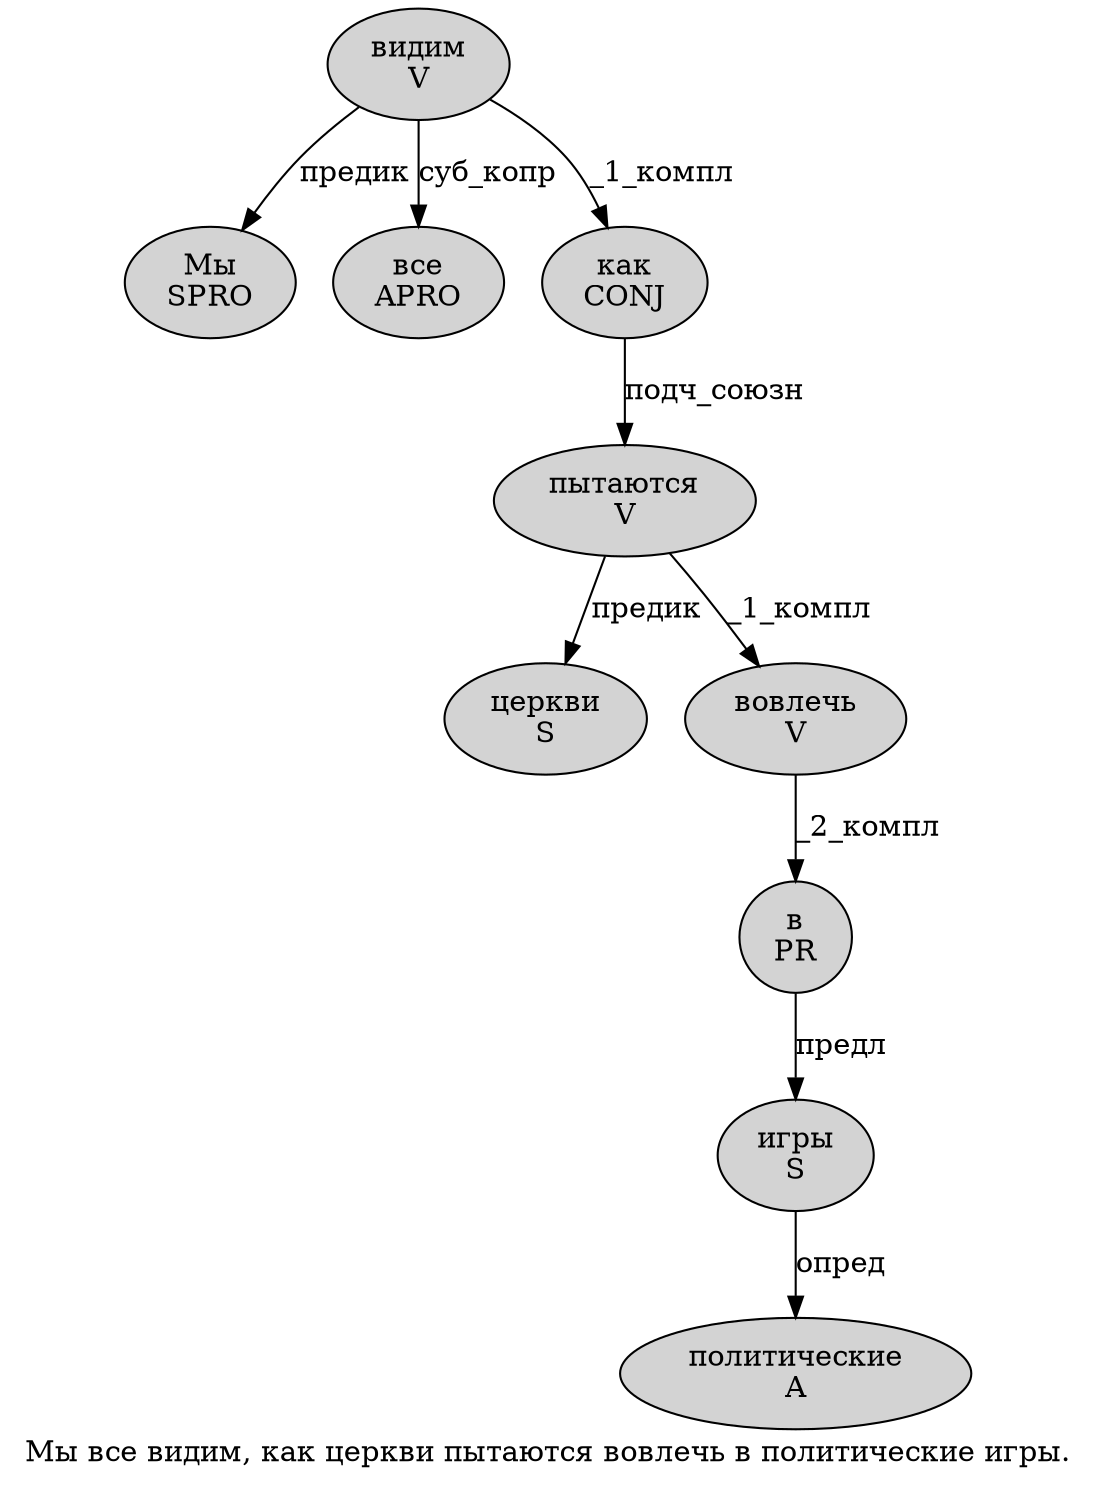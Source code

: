 digraph SENTENCE_779 {
	graph [label="Мы все видим, как церкви пытаются вовлечь в политические игры."]
	node [style=filled]
		0 [label="Мы
SPRO" color="" fillcolor=lightgray penwidth=1 shape=ellipse]
		1 [label="все
APRO" color="" fillcolor=lightgray penwidth=1 shape=ellipse]
		2 [label="видим
V" color="" fillcolor=lightgray penwidth=1 shape=ellipse]
		4 [label="как
CONJ" color="" fillcolor=lightgray penwidth=1 shape=ellipse]
		5 [label="церкви
S" color="" fillcolor=lightgray penwidth=1 shape=ellipse]
		6 [label="пытаются
V" color="" fillcolor=lightgray penwidth=1 shape=ellipse]
		7 [label="вовлечь
V" color="" fillcolor=lightgray penwidth=1 shape=ellipse]
		8 [label="в
PR" color="" fillcolor=lightgray penwidth=1 shape=ellipse]
		9 [label="политические
A" color="" fillcolor=lightgray penwidth=1 shape=ellipse]
		10 [label="игры
S" color="" fillcolor=lightgray penwidth=1 shape=ellipse]
			10 -> 9 [label="опред"]
			2 -> 0 [label="предик"]
			2 -> 1 [label="суб_копр"]
			2 -> 4 [label="_1_компл"]
			8 -> 10 [label="предл"]
			7 -> 8 [label="_2_компл"]
			6 -> 5 [label="предик"]
			6 -> 7 [label="_1_компл"]
			4 -> 6 [label="подч_союзн"]
}